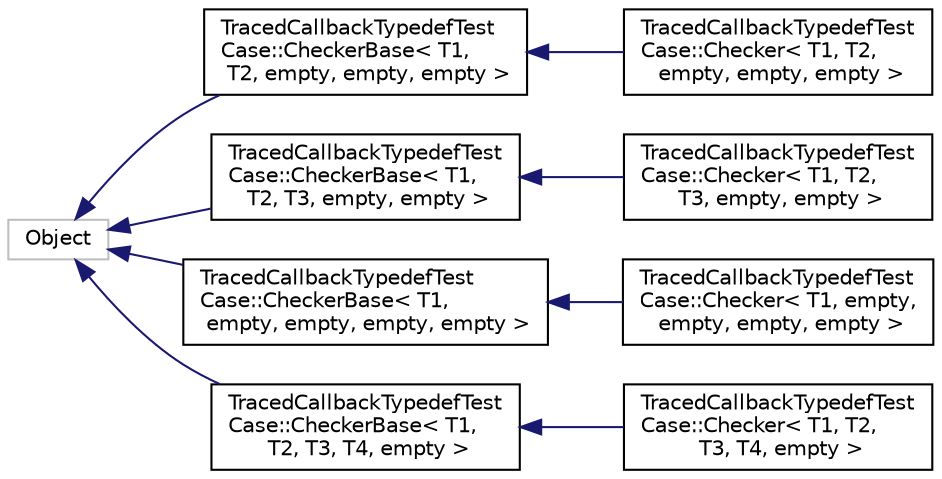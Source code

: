 digraph "Graphical Class Hierarchy"
{
 // LATEX_PDF_SIZE
  edge [fontname="Helvetica",fontsize="10",labelfontname="Helvetica",labelfontsize="10"];
  node [fontname="Helvetica",fontsize="10",shape=record];
  rankdir="LR";
  Node2082 [label="Object",height=0.2,width=0.4,color="grey75", fillcolor="white", style="filled",tooltip=" "];
  Node2082 -> Node0 [dir="back",color="midnightblue",fontsize="10",style="solid",fontname="Helvetica"];
  Node0 [label="TracedCallbackTypedefTest\lCase::CheckerBase\< T1,\l T2, empty, empty, empty \>",height=0.2,width=0.4,color="black", fillcolor="white", style="filled",URL="$class_traced_callback_typedef_test_case_1_1_checker_base.html",tooltip=" "];
  Node0 -> Node1 [dir="back",color="midnightblue",fontsize="10",style="solid",fontname="Helvetica"];
  Node1 [label="TracedCallbackTypedefTest\lCase::Checker\< T1, T2,\l empty, empty, empty \>",height=0.2,width=0.4,color="black", fillcolor="white", style="filled",URL="$class_traced_callback_typedef_test_case_1_1_checker_3_01_t1_00_01_t2_00_01empty_00_01empty_00_01empty_01_4.html",tooltip=" "];
  Node2082 -> Node2085 [dir="back",color="midnightblue",fontsize="10",style="solid",fontname="Helvetica"];
  Node2085 [label="TracedCallbackTypedefTest\lCase::CheckerBase\< T1,\l T2, T3, empty, empty \>",height=0.2,width=0.4,color="black", fillcolor="white", style="filled",URL="$class_traced_callback_typedef_test_case_1_1_checker_base.html",tooltip=" "];
  Node2085 -> Node2086 [dir="back",color="midnightblue",fontsize="10",style="solid",fontname="Helvetica"];
  Node2086 [label="TracedCallbackTypedefTest\lCase::Checker\< T1, T2,\l T3, empty, empty \>",height=0.2,width=0.4,color="black", fillcolor="white", style="filled",URL="$class_traced_callback_typedef_test_case_1_1_checker_3_01_t1_00_01_t2_00_01_t3_00_01empty_00_01empty_01_4.html",tooltip=" "];
  Node2082 -> Node2087 [dir="back",color="midnightblue",fontsize="10",style="solid",fontname="Helvetica"];
  Node2087 [label="TracedCallbackTypedefTest\lCase::CheckerBase\< T1,\l empty, empty, empty, empty \>",height=0.2,width=0.4,color="black", fillcolor="white", style="filled",URL="$class_traced_callback_typedef_test_case_1_1_checker_base.html",tooltip=" "];
  Node2087 -> Node2088 [dir="back",color="midnightblue",fontsize="10",style="solid",fontname="Helvetica"];
  Node2088 [label="TracedCallbackTypedefTest\lCase::Checker\< T1, empty,\l empty, empty, empty \>",height=0.2,width=0.4,color="black", fillcolor="white", style="filled",URL="$class_traced_callback_typedef_test_case_1_1_checker_3_01_t1_00_01empty_00_01empty_00_01empty_00_01empty_01_4.html",tooltip=" "];
  Node2082 -> Node2089 [dir="back",color="midnightblue",fontsize="10",style="solid",fontname="Helvetica"];
  Node2089 [label="TracedCallbackTypedefTest\lCase::CheckerBase\< T1,\l T2, T3, T4, empty \>",height=0.2,width=0.4,color="black", fillcolor="white", style="filled",URL="$class_traced_callback_typedef_test_case_1_1_checker_base.html",tooltip=" "];
  Node2089 -> Node2090 [dir="back",color="midnightblue",fontsize="10",style="solid",fontname="Helvetica"];
  Node2090 [label="TracedCallbackTypedefTest\lCase::Checker\< T1, T2,\l T3, T4, empty \>",height=0.2,width=0.4,color="black", fillcolor="white", style="filled",URL="$class_traced_callback_typedef_test_case_1_1_checker_3_01_t1_00_01_t2_00_01_t3_00_01_t4_00_01empty_01_4.html",tooltip=" "];
}
